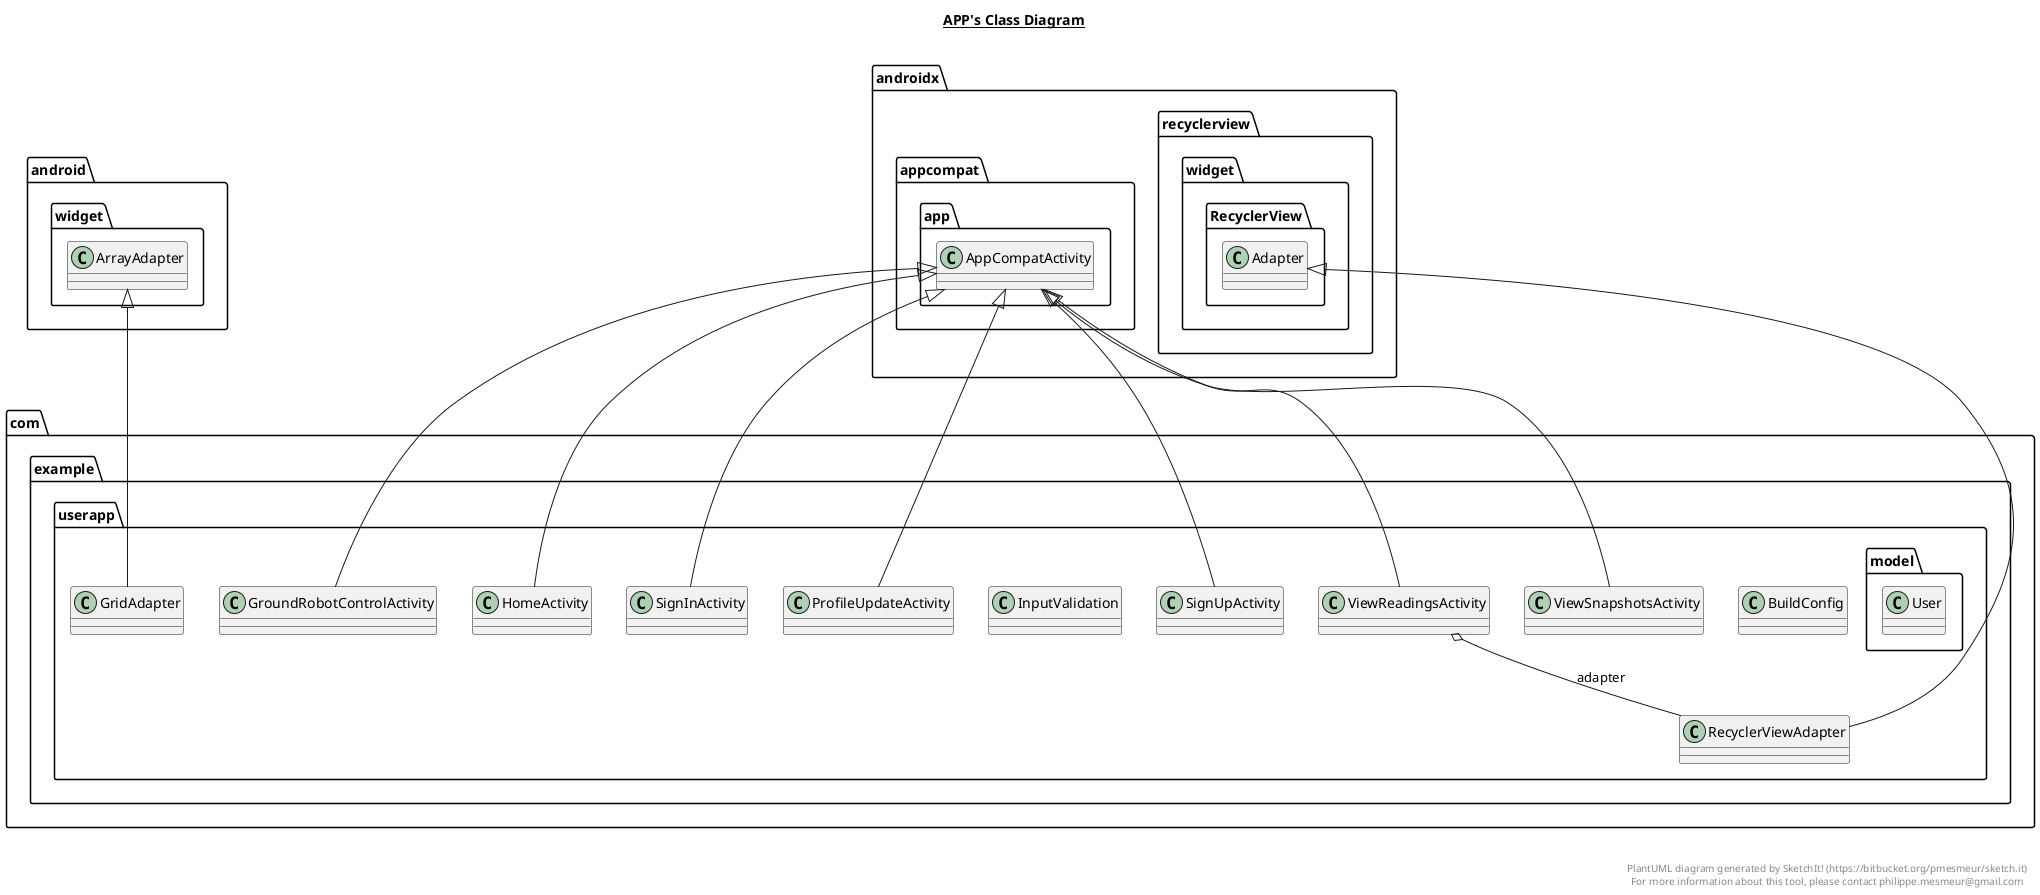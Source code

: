 @startuml

title __APP's Class Diagram__\n

  namespace com.example.userapp {
    class com.example.userapp.BuildConfig {
    }
  }
  

  namespace com.example.userapp {
    class com.example.userapp.GridAdapter {
    }
  }
  

  namespace com.example.userapp {
    class com.example.userapp.GroundRobotControlActivity {
    }
  }
  

  namespace com.example.userapp {
    class com.example.userapp.HomeActivity {
    }
  }
  

  namespace com.example.userapp {
    class com.example.userapp.InputValidation {
    }
  }
  

  namespace com.example.userapp {
    class com.example.userapp.SignInActivity {
    }
  }
  

  namespace com.example.userapp {
    class com.example.userapp.ProfileUpdateActivity {
    }
  }
  

  namespace com.example.userapp {
    class com.example.userapp.RecyclerViewAdapter {
    }
  }
  

  namespace com.example.userapp {
    class com.example.userapp.SignUpActivity {
    }
  }
  

  namespace com.example.userapp {
    class com.example.userapp.model.User {
    }
  }
  

  namespace com.example.userapp {
    class com.example.userapp.ViewReadingsActivity {
    }
  }
  

  namespace com.example.userapp {
    class com.example.userapp.ViewSnapshotsActivity {
    }
  }
  

  com.example.userapp.GridAdapter -up-|> android.widget.ArrayAdapter
  com.example.userapp.GroundRobotControlActivity -up-|> androidx.appcompat.app.AppCompatActivity
  com.example.userapp.HomeActivity -up-|> androidx.appcompat.app.AppCompatActivity
  com.example.userapp.SignInActivity -up-|> androidx.appcompat.app.AppCompatActivity
  com.example.userapp.ProfileUpdateActivity -up-|> androidx.appcompat.app.AppCompatActivity
  com.example.userapp.RecyclerViewAdapter -up-|> androidx.recyclerview.widget.RecyclerView.Adapter
  com.example.userapp.RecyclerViewAdapter o-- com.example.userapp.RecyclerViewAdapter.IMyItemClickListener : myItemClickListener
  com.example.userapp.SignUpActivity -up-|> androidx.appcompat.app.AppCompatActivity
  com.example.userapp.ViewReadingsActivity .up.|> com.example.userapp.RecyclerViewAdapter.IMyItemClickListener
  com.example.userapp.ViewReadingsActivity -up-|> androidx.appcompat.app.AppCompatActivity
  com.example.userapp.ViewReadingsActivity o-- com.example.userapp.RecyclerViewAdapter : adapter
  com.example.userapp.ViewSnapshotsActivity -up-|> androidx.appcompat.app.AppCompatActivity


right footer


PlantUML diagram generated by SketchIt! (https://bitbucket.org/pmesmeur/sketch.it)
For more information about this tool, please contact philippe.mesmeur@gmail.com
endfooter

@enduml

